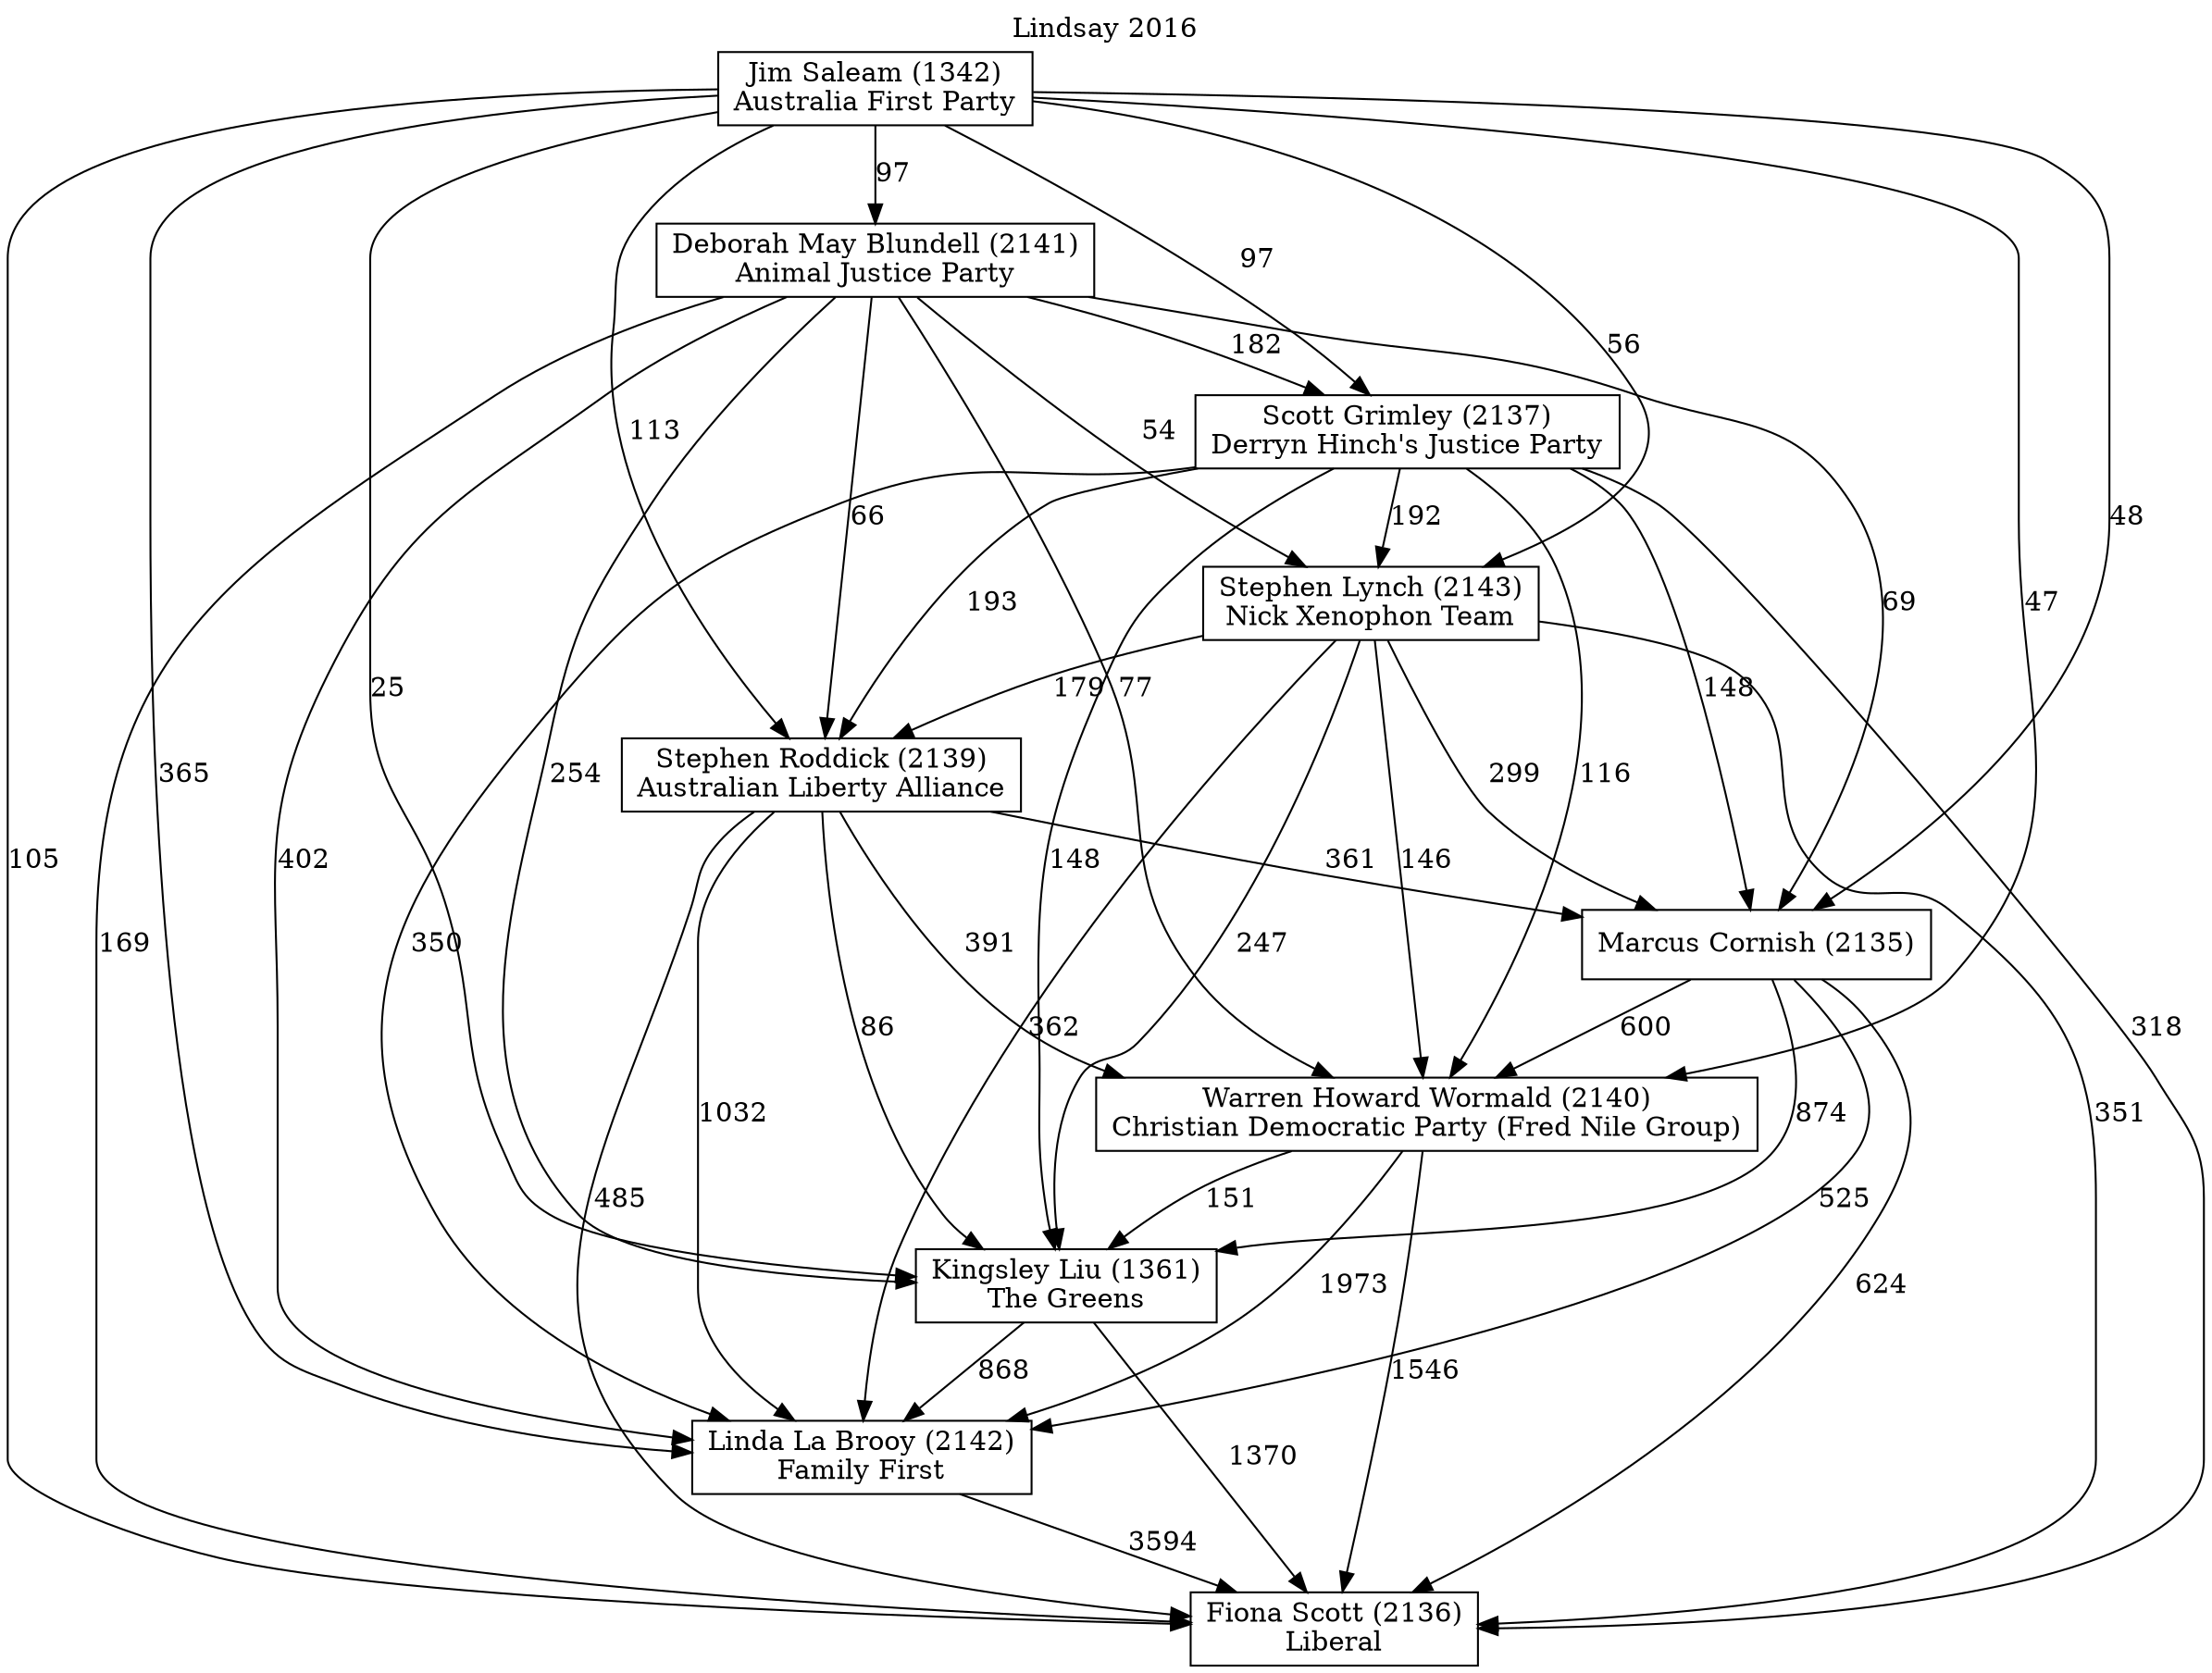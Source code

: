 // House preference flow
digraph "Fiona Scott (2136)_Lindsay_2016" {
	graph [label="Lindsay 2016" labelloc=t mclimit=10]
	node [shape=box]
	"Stephen Roddick (2139)" [label="Stephen Roddick (2139)
Australian Liberty Alliance"]
	"Stephen Lynch (2143)" [label="Stephen Lynch (2143)
Nick Xenophon Team"]
	"Fiona Scott (2136)" [label="Fiona Scott (2136)
Liberal"]
	"Deborah May Blundell (2141)" [label="Deborah May Blundell (2141)
Animal Justice Party"]
	"Jim Saleam (1342)" [label="Jim Saleam (1342)
Australia First Party"]
	"Marcus Cornish (2135)" [label="Marcus Cornish (2135)
"]
	"Warren Howard Wormald (2140)" [label="Warren Howard Wormald (2140)
Christian Democratic Party (Fred Nile Group)"]
	"Linda La Brooy (2142)" [label="Linda La Brooy (2142)
Family First"]
	"Scott Grimley (2137)" [label="Scott Grimley (2137)
Derryn Hinch's Justice Party"]
	"Kingsley Liu (1361)" [label="Kingsley Liu (1361)
The Greens"]
	"Stephen Lynch (2143)" -> "Marcus Cornish (2135)" [label=299]
	"Scott Grimley (2137)" -> "Fiona Scott (2136)" [label=318]
	"Scott Grimley (2137)" -> "Stephen Lynch (2143)" [label=192]
	"Stephen Lynch (2143)" -> "Fiona Scott (2136)" [label=351]
	"Linda La Brooy (2142)" -> "Fiona Scott (2136)" [label=3594]
	"Jim Saleam (1342)" -> "Linda La Brooy (2142)" [label=365]
	"Deborah May Blundell (2141)" -> "Fiona Scott (2136)" [label=169]
	"Scott Grimley (2137)" -> "Linda La Brooy (2142)" [label=350]
	"Marcus Cornish (2135)" -> "Warren Howard Wormald (2140)" [label=600]
	"Deborah May Blundell (2141)" -> "Kingsley Liu (1361)" [label=254]
	"Stephen Lynch (2143)" -> "Warren Howard Wormald (2140)" [label=146]
	"Deborah May Blundell (2141)" -> "Stephen Lynch (2143)" [label=54]
	"Jim Saleam (1342)" -> "Marcus Cornish (2135)" [label=48]
	"Stephen Roddick (2139)" -> "Warren Howard Wormald (2140)" [label=391]
	"Scott Grimley (2137)" -> "Kingsley Liu (1361)" [label=148]
	"Stephen Lynch (2143)" -> "Kingsley Liu (1361)" [label=247]
	"Stephen Roddick (2139)" -> "Kingsley Liu (1361)" [label=86]
	"Jim Saleam (1342)" -> "Stephen Roddick (2139)" [label=113]
	"Warren Howard Wormald (2140)" -> "Fiona Scott (2136)" [label=1546]
	"Stephen Roddick (2139)" -> "Marcus Cornish (2135)" [label=361]
	"Warren Howard Wormald (2140)" -> "Kingsley Liu (1361)" [label=151]
	"Deborah May Blundell (2141)" -> "Scott Grimley (2137)" [label=182]
	"Scott Grimley (2137)" -> "Marcus Cornish (2135)" [label=148]
	"Deborah May Blundell (2141)" -> "Stephen Roddick (2139)" [label=66]
	"Stephen Lynch (2143)" -> "Linda La Brooy (2142)" [label=362]
	"Stephen Roddick (2139)" -> "Linda La Brooy (2142)" [label=1032]
	"Scott Grimley (2137)" -> "Warren Howard Wormald (2140)" [label=116]
	"Jim Saleam (1342)" -> "Deborah May Blundell (2141)" [label=97]
	"Jim Saleam (1342)" -> "Warren Howard Wormald (2140)" [label=47]
	"Stephen Roddick (2139)" -> "Fiona Scott (2136)" [label=485]
	"Jim Saleam (1342)" -> "Kingsley Liu (1361)" [label=25]
	"Stephen Lynch (2143)" -> "Stephen Roddick (2139)" [label=179]
	"Jim Saleam (1342)" -> "Stephen Lynch (2143)" [label=56]
	"Warren Howard Wormald (2140)" -> "Linda La Brooy (2142)" [label=1973]
	"Deborah May Blundell (2141)" -> "Warren Howard Wormald (2140)" [label=77]
	"Jim Saleam (1342)" -> "Fiona Scott (2136)" [label=105]
	"Kingsley Liu (1361)" -> "Fiona Scott (2136)" [label=1370]
	"Deborah May Blundell (2141)" -> "Linda La Brooy (2142)" [label=402]
	"Scott Grimley (2137)" -> "Stephen Roddick (2139)" [label=193]
	"Marcus Cornish (2135)" -> "Linda La Brooy (2142)" [label=525]
	"Marcus Cornish (2135)" -> "Fiona Scott (2136)" [label=624]
	"Marcus Cornish (2135)" -> "Kingsley Liu (1361)" [label=874]
	"Kingsley Liu (1361)" -> "Linda La Brooy (2142)" [label=868]
	"Deborah May Blundell (2141)" -> "Marcus Cornish (2135)" [label=69]
	"Jim Saleam (1342)" -> "Scott Grimley (2137)" [label=97]
}
